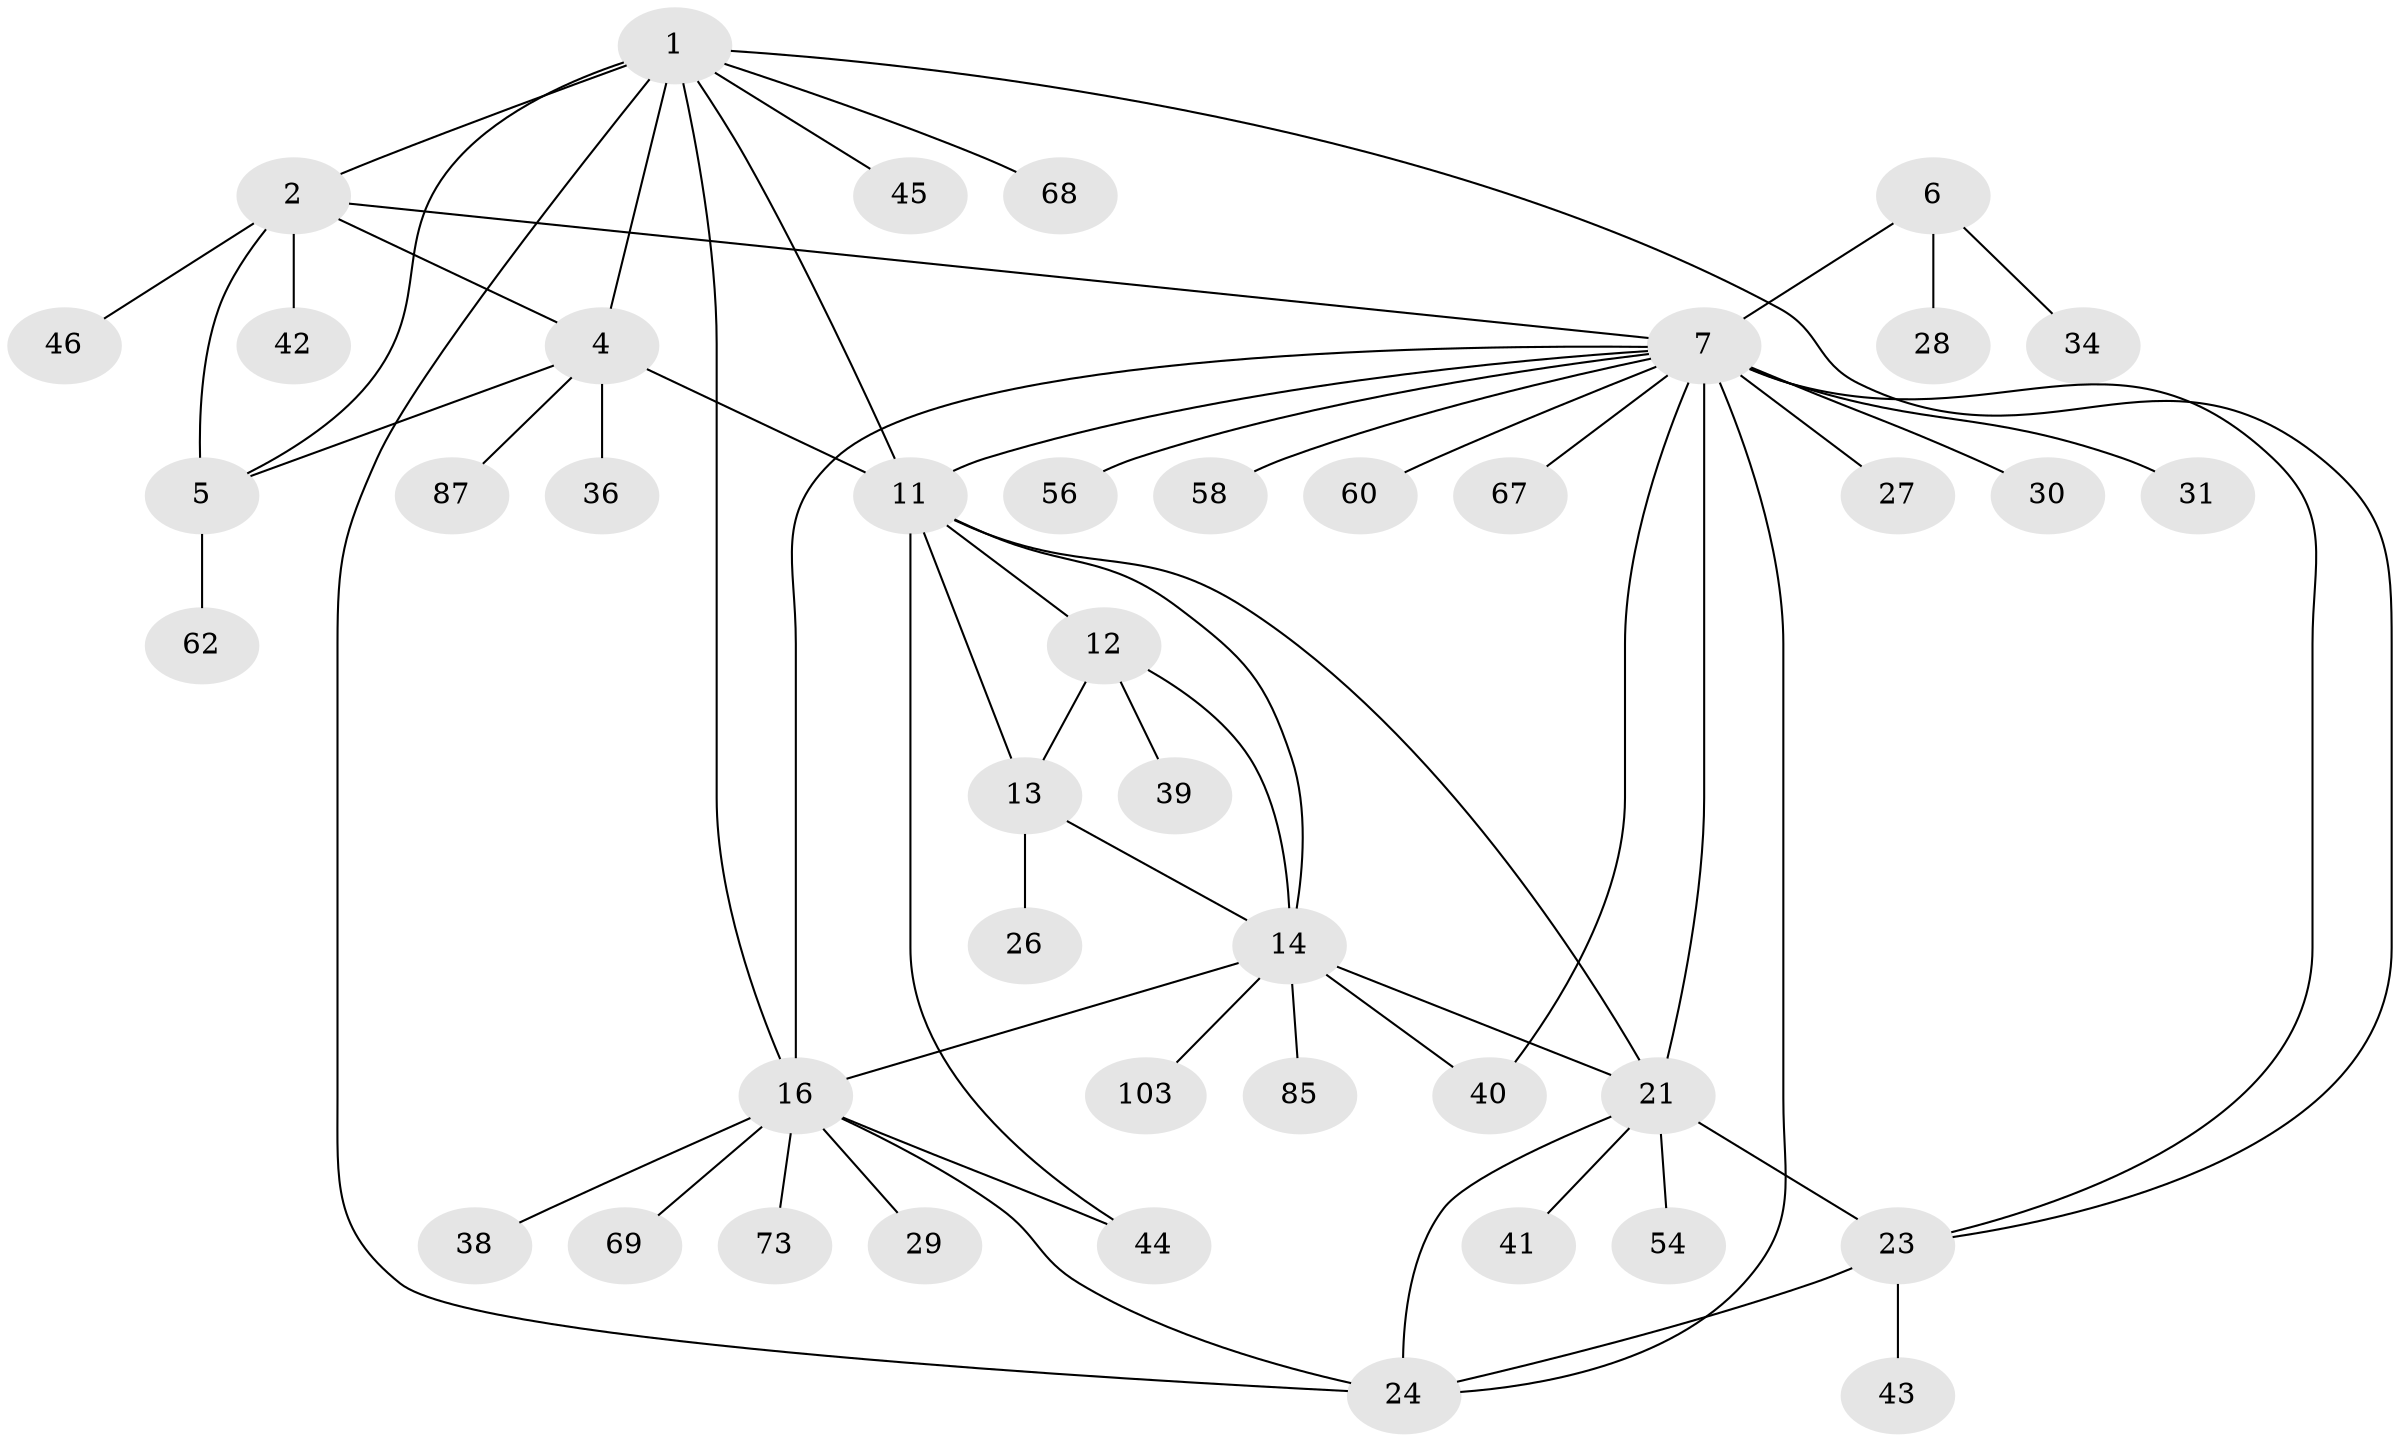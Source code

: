 // original degree distribution, {10: 0.027777777777777776, 7: 0.06481481481481481, 6: 0.027777777777777776, 9: 0.037037037037037035, 8: 0.037037037037037035, 5: 0.009259259259259259, 4: 0.037037037037037035, 11: 0.009259259259259259, 2: 0.14814814814814814, 1: 0.5740740740740741, 3: 0.027777777777777776}
// Generated by graph-tools (version 1.1) at 2025/19/03/04/25 18:19:50]
// undirected, 43 vertices, 62 edges
graph export_dot {
graph [start="1"]
  node [color=gray90,style=filled];
  1;
  2 [super="+49+97+3"];
  4;
  5 [super="+65"];
  6;
  7 [super="+48+9+86+8+22+10"];
  11 [super="+93+51+71"];
  12 [super="+15"];
  13 [super="+50+91+61"];
  14;
  16 [super="+18+35+96+17+20"];
  21 [super="+25+80+74"];
  23 [super="+37"];
  24 [super="+55+90"];
  26 [super="+88+104+47"];
  27 [super="+76"];
  28;
  29;
  30;
  31;
  34 [super="+57"];
  36;
  38;
  39;
  40 [super="+102"];
  41 [super="+84"];
  42;
  43 [super="+92+75"];
  44 [super="+83"];
  45;
  46;
  54;
  56;
  58 [super="+64"];
  60;
  62;
  67;
  68;
  69;
  73 [super="+95"];
  85;
  87;
  103;
  1 -- 2 [weight=2];
  1 -- 4;
  1 -- 5;
  1 -- 11;
  1 -- 23;
  1 -- 45;
  1 -- 68;
  1 -- 16;
  1 -- 24;
  2 -- 4 [weight=2];
  2 -- 5 [weight=2];
  2 -- 42;
  2 -- 7;
  2 -- 46;
  4 -- 5;
  4 -- 36;
  4 -- 87;
  4 -- 11;
  5 -- 62;
  6 -- 7 [weight=4];
  6 -- 28;
  6 -- 34;
  7 -- 30;
  7 -- 31;
  7 -- 60;
  7 -- 40;
  7 -- 16 [weight=2];
  7 -- 56;
  7 -- 58;
  7 -- 67;
  7 -- 27;
  7 -- 23;
  7 -- 21 [weight=2];
  7 -- 24;
  7 -- 11;
  11 -- 12 [weight=2];
  11 -- 13;
  11 -- 14;
  11 -- 44;
  11 -- 21;
  12 -- 13 [weight=2];
  12 -- 14 [weight=2];
  12 -- 39;
  13 -- 14;
  13 -- 26;
  14 -- 85;
  14 -- 103;
  14 -- 16;
  14 -- 40;
  14 -- 21;
  16 -- 69;
  16 -- 29;
  16 -- 38;
  16 -- 73;
  16 -- 44;
  16 -- 24;
  21 -- 23 [weight=2];
  21 -- 24 [weight=2];
  21 -- 54;
  21 -- 41;
  23 -- 24;
  23 -- 43;
}
